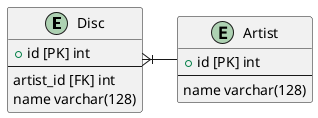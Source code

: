 @startuml erd
entity Disc {
  + id [PK] int
  --
  artist_id [FK] int
  name varchar(128)
}


entity Artist {
  + id [PK] int
  --
  name varchar(128)
}

Disc }|- Artist
@enduml
